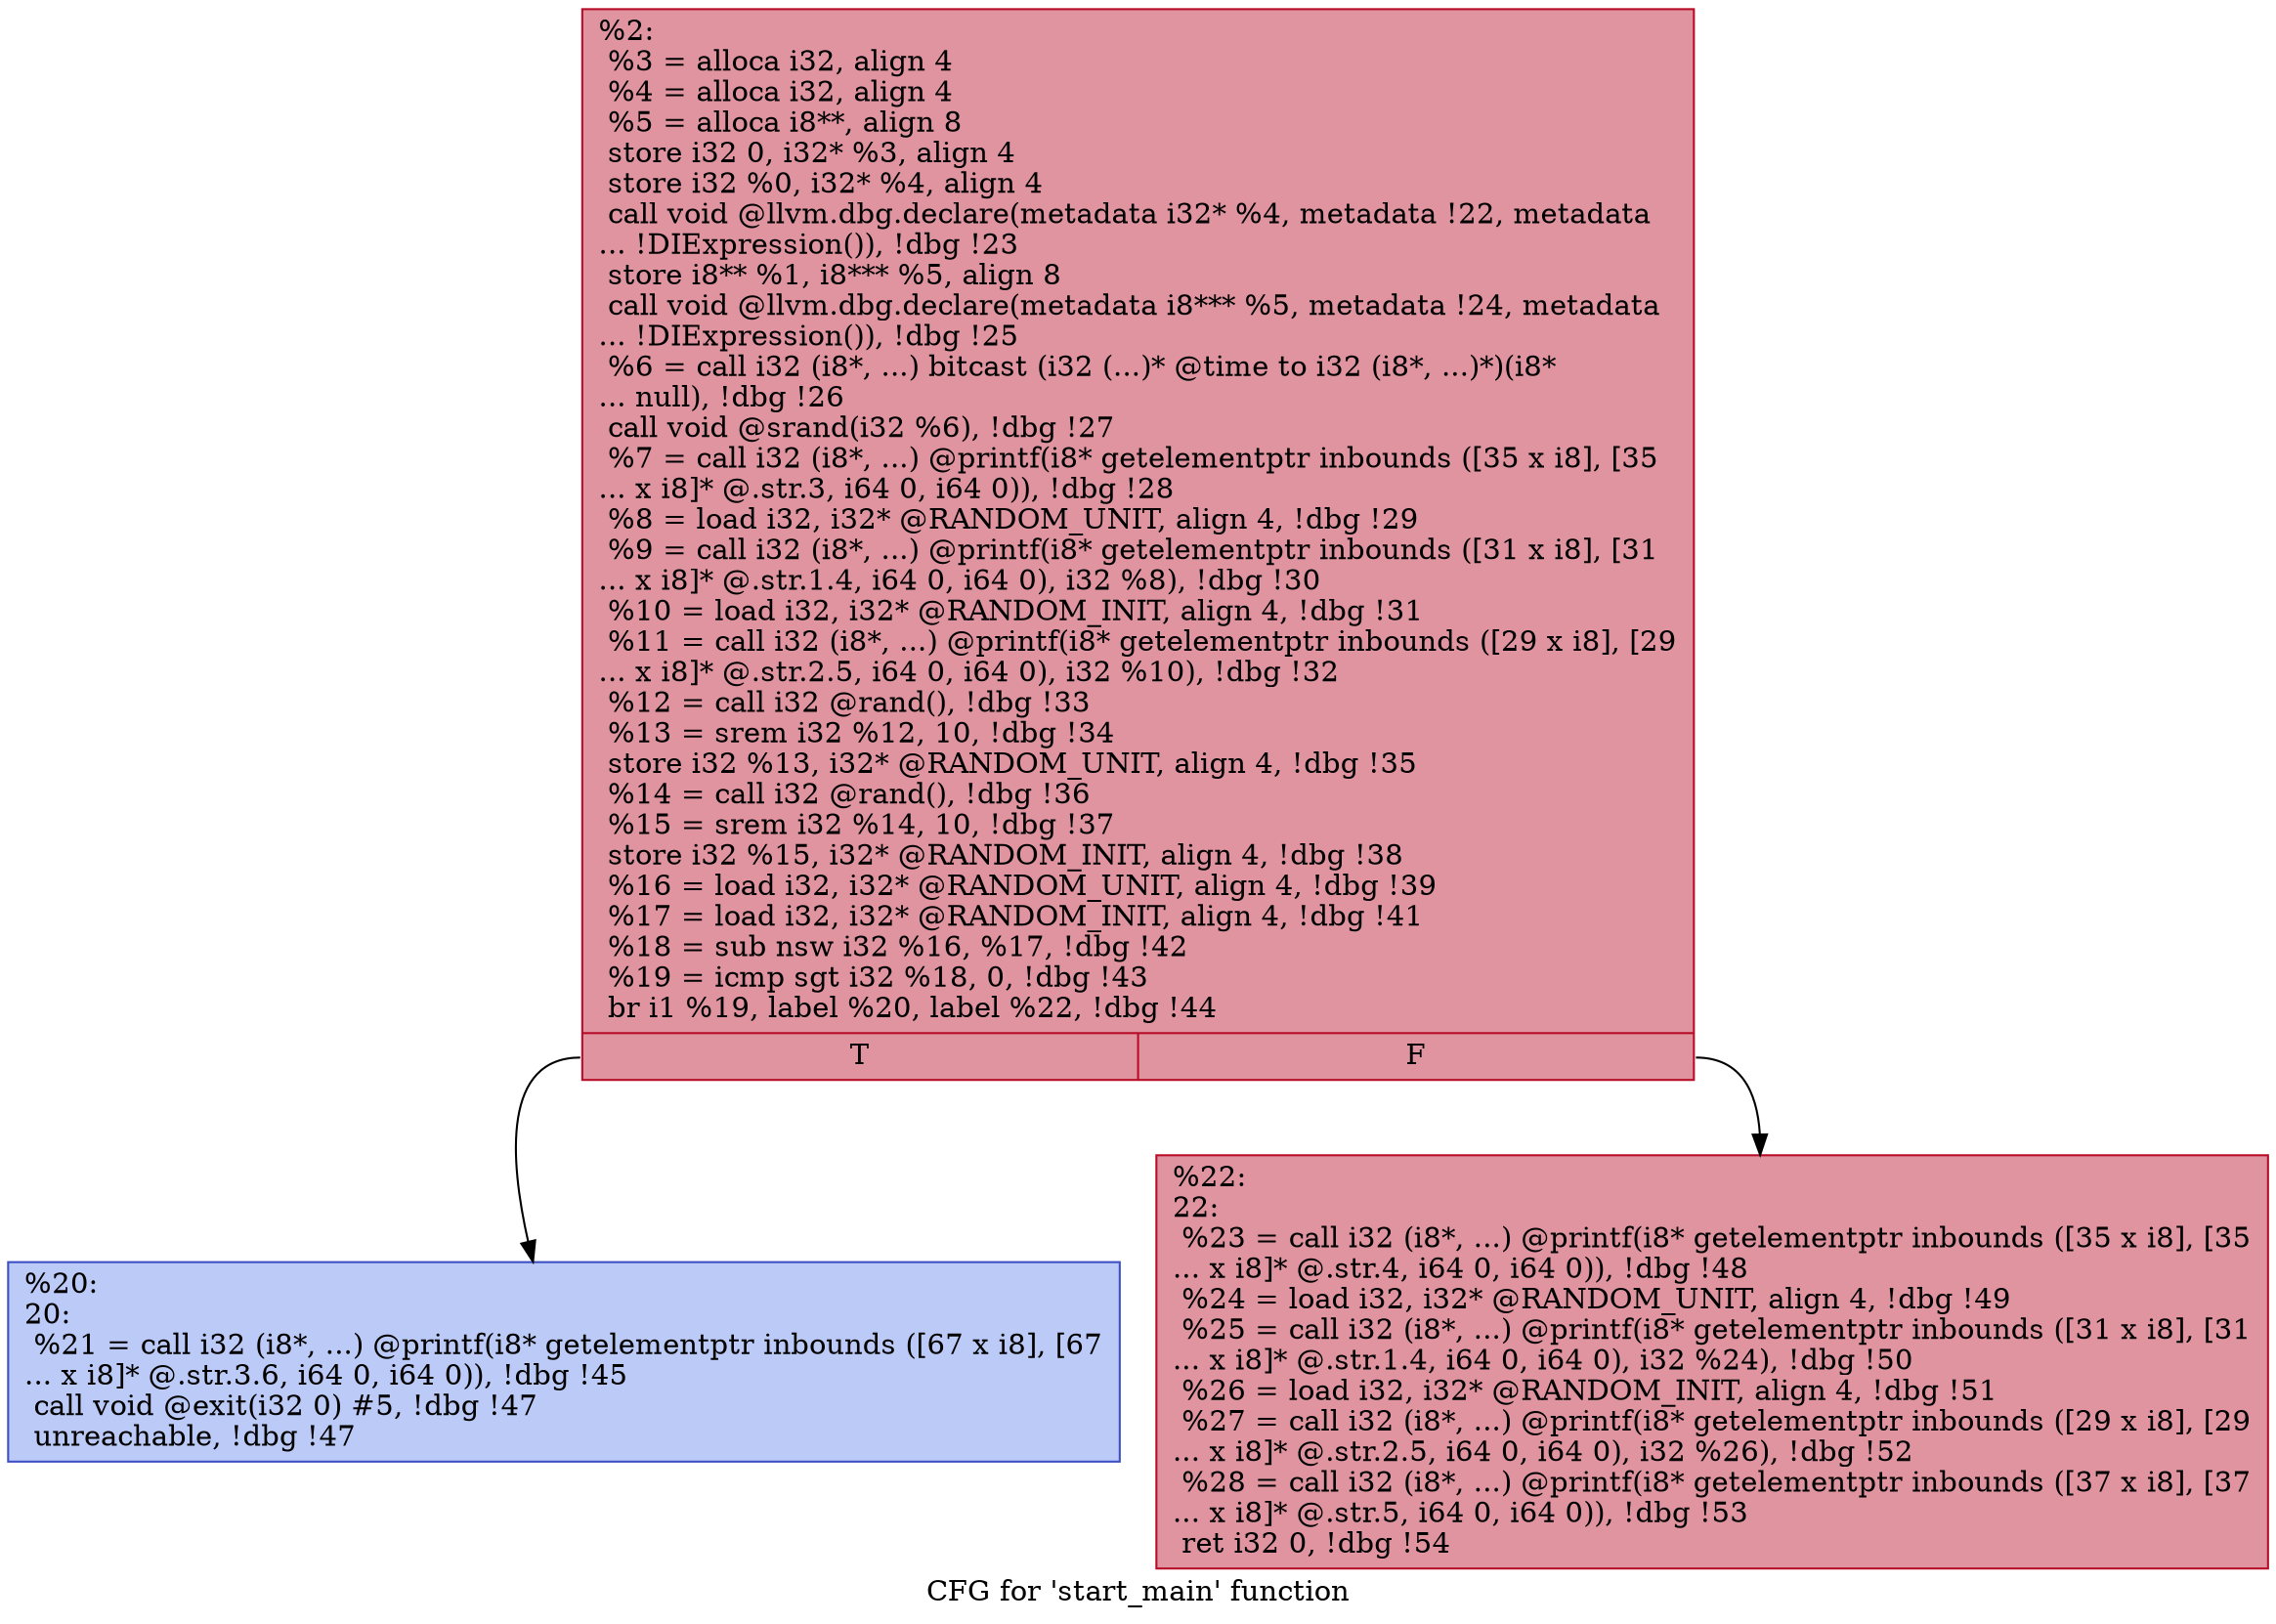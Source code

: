 digraph "CFG for 'start_main' function" {
	label="CFG for 'start_main' function";

	Node0x7ff657e1dec0 [shape=record,color="#b70d28ff", style=filled, fillcolor="#b70d2870",label="{%2:\l  %3 = alloca i32, align 4\l  %4 = alloca i32, align 4\l  %5 = alloca i8**, align 8\l  store i32 0, i32* %3, align 4\l  store i32 %0, i32* %4, align 4\l  call void @llvm.dbg.declare(metadata i32* %4, metadata !22, metadata\l... !DIExpression()), !dbg !23\l  store i8** %1, i8*** %5, align 8\l  call void @llvm.dbg.declare(metadata i8*** %5, metadata !24, metadata\l... !DIExpression()), !dbg !25\l  %6 = call i32 (i8*, ...) bitcast (i32 (...)* @time to i32 (i8*, ...)*)(i8*\l... null), !dbg !26\l  call void @srand(i32 %6), !dbg !27\l  %7 = call i32 (i8*, ...) @printf(i8* getelementptr inbounds ([35 x i8], [35\l... x i8]* @.str.3, i64 0, i64 0)), !dbg !28\l  %8 = load i32, i32* @RANDOM_UNIT, align 4, !dbg !29\l  %9 = call i32 (i8*, ...) @printf(i8* getelementptr inbounds ([31 x i8], [31\l... x i8]* @.str.1.4, i64 0, i64 0), i32 %8), !dbg !30\l  %10 = load i32, i32* @RANDOM_INIT, align 4, !dbg !31\l  %11 = call i32 (i8*, ...) @printf(i8* getelementptr inbounds ([29 x i8], [29\l... x i8]* @.str.2.5, i64 0, i64 0), i32 %10), !dbg !32\l  %12 = call i32 @rand(), !dbg !33\l  %13 = srem i32 %12, 10, !dbg !34\l  store i32 %13, i32* @RANDOM_UNIT, align 4, !dbg !35\l  %14 = call i32 @rand(), !dbg !36\l  %15 = srem i32 %14, 10, !dbg !37\l  store i32 %15, i32* @RANDOM_INIT, align 4, !dbg !38\l  %16 = load i32, i32* @RANDOM_UNIT, align 4, !dbg !39\l  %17 = load i32, i32* @RANDOM_INIT, align 4, !dbg !41\l  %18 = sub nsw i32 %16, %17, !dbg !42\l  %19 = icmp sgt i32 %18, 0, !dbg !43\l  br i1 %19, label %20, label %22, !dbg !44\l|{<s0>T|<s1>F}}"];
	Node0x7ff657e1dec0:s0 -> Node0x7ff657e21070;
	Node0x7ff657e1dec0:s1 -> Node0x7ff657e210f0;
	Node0x7ff657e21070 [shape=record,color="#3d50c3ff", style=filled, fillcolor="#6687ed70",label="{%20:\l20:                                               \l  %21 = call i32 (i8*, ...) @printf(i8* getelementptr inbounds ([67 x i8], [67\l... x i8]* @.str.3.6, i64 0, i64 0)), !dbg !45\l  call void @exit(i32 0) #5, !dbg !47\l  unreachable, !dbg !47\l}"];
	Node0x7ff657e210f0 [shape=record,color="#b70d28ff", style=filled, fillcolor="#b70d2870",label="{%22:\l22:                                               \l  %23 = call i32 (i8*, ...) @printf(i8* getelementptr inbounds ([35 x i8], [35\l... x i8]* @.str.4, i64 0, i64 0)), !dbg !48\l  %24 = load i32, i32* @RANDOM_UNIT, align 4, !dbg !49\l  %25 = call i32 (i8*, ...) @printf(i8* getelementptr inbounds ([31 x i8], [31\l... x i8]* @.str.1.4, i64 0, i64 0), i32 %24), !dbg !50\l  %26 = load i32, i32* @RANDOM_INIT, align 4, !dbg !51\l  %27 = call i32 (i8*, ...) @printf(i8* getelementptr inbounds ([29 x i8], [29\l... x i8]* @.str.2.5, i64 0, i64 0), i32 %26), !dbg !52\l  %28 = call i32 (i8*, ...) @printf(i8* getelementptr inbounds ([37 x i8], [37\l... x i8]* @.str.5, i64 0, i64 0)), !dbg !53\l  ret i32 0, !dbg !54\l}"];
}
